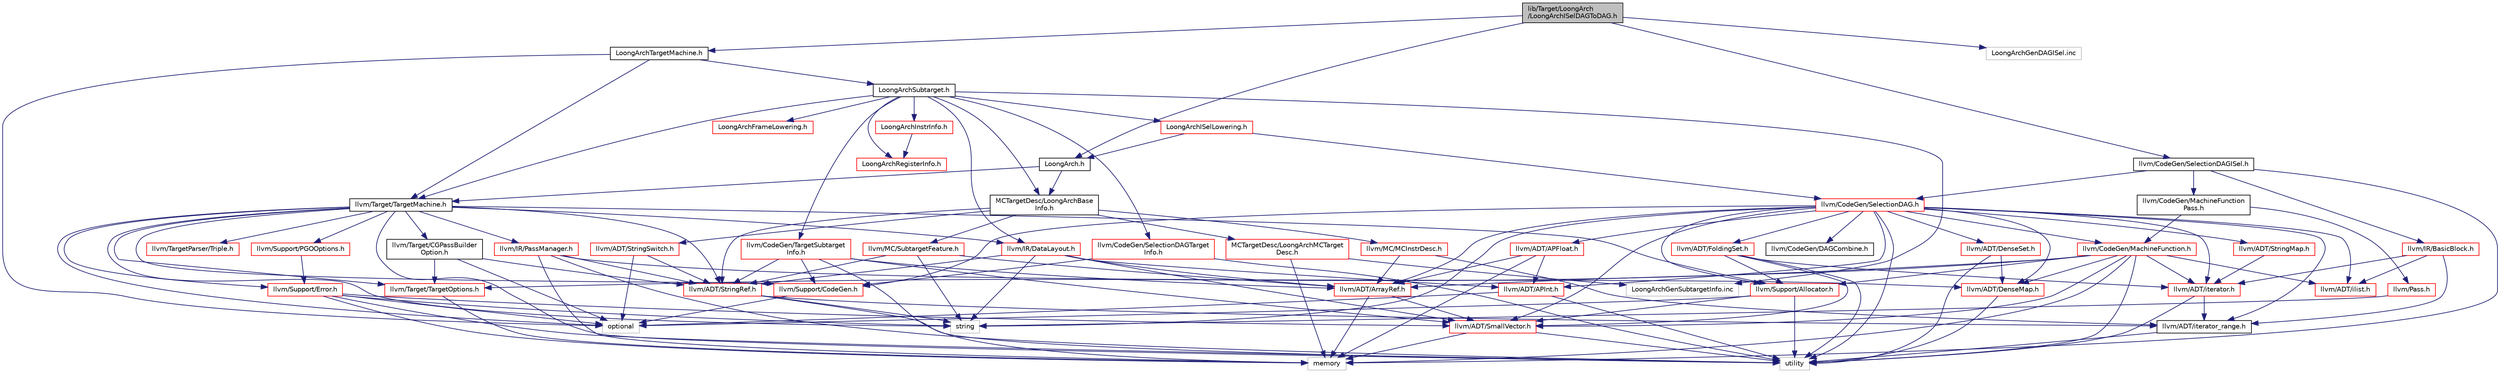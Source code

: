 digraph "lib/Target/LoongArch/LoongArchISelDAGToDAG.h"
{
 // LATEX_PDF_SIZE
  bgcolor="transparent";
  edge [fontname="Helvetica",fontsize="10",labelfontname="Helvetica",labelfontsize="10"];
  node [fontname="Helvetica",fontsize="10",shape=record];
  Node1 [label="lib/Target/LoongArch\l/LoongArchISelDAGToDAG.h",height=0.2,width=0.4,color="black", fillcolor="grey75", style="filled", fontcolor="black",tooltip=" "];
  Node1 -> Node2 [color="midnightblue",fontsize="10",style="solid",fontname="Helvetica"];
  Node2 [label="LoongArch.h",height=0.2,width=0.4,color="black",URL="$LoongArch_8h.html",tooltip=" "];
  Node2 -> Node3 [color="midnightblue",fontsize="10",style="solid",fontname="Helvetica"];
  Node3 [label="MCTargetDesc/LoongArchBase\lInfo.h",height=0.2,width=0.4,color="black",URL="$LoongArchBaseInfo_8h.html",tooltip=" "];
  Node3 -> Node4 [color="midnightblue",fontsize="10",style="solid",fontname="Helvetica"];
  Node4 [label="MCTargetDesc/LoongArchMCTarget\lDesc.h",height=0.2,width=0.4,color="red",URL="$LoongArchMCTargetDesc_8h.html",tooltip=" "];
  Node4 -> Node37 [color="midnightblue",fontsize="10",style="solid",fontname="Helvetica"];
  Node37 [label="memory",height=0.2,width=0.4,color="grey75",tooltip=" "];
  Node4 -> Node51 [color="midnightblue",fontsize="10",style="solid",fontname="Helvetica"];
  Node51 [label="LoongArchGenSubtargetInfo.inc",height=0.2,width=0.4,color="grey75",tooltip=" "];
  Node3 -> Node52 [color="midnightblue",fontsize="10",style="solid",fontname="Helvetica"];
  Node52 [label="llvm/ADT/StringRef.h",height=0.2,width=0.4,color="red",URL="$StringRef_8h.html",tooltip=" "];
  Node52 -> Node44 [color="midnightblue",fontsize="10",style="solid",fontname="Helvetica"];
  Node44 [label="llvm/ADT/iterator_range.h",height=0.2,width=0.4,color="black",URL="$iterator__range_8h.html",tooltip=" "];
  Node44 -> Node26 [color="midnightblue",fontsize="10",style="solid",fontname="Helvetica"];
  Node26 [label="utility",height=0.2,width=0.4,color="grey75",tooltip=" "];
  Node52 -> Node30 [color="midnightblue",fontsize="10",style="solid",fontname="Helvetica"];
  Node30 [label="string",height=0.2,width=0.4,color="grey75",tooltip=" "];
  Node52 -> Node26 [color="midnightblue",fontsize="10",style="solid",fontname="Helvetica"];
  Node3 -> Node56 [color="midnightblue",fontsize="10",style="solid",fontname="Helvetica"];
  Node56 [label="llvm/ADT/StringSwitch.h",height=0.2,width=0.4,color="red",URL="$StringSwitch_8h.html",tooltip=" "];
  Node56 -> Node52 [color="midnightblue",fontsize="10",style="solid",fontname="Helvetica"];
  Node56 -> Node29 [color="midnightblue",fontsize="10",style="solid",fontname="Helvetica"];
  Node29 [label="optional",height=0.2,width=0.4,color="grey75",tooltip=" "];
  Node3 -> Node57 [color="midnightblue",fontsize="10",style="solid",fontname="Helvetica"];
  Node57 [label="llvm/MC/MCInstrDesc.h",height=0.2,width=0.4,color="red",URL="$MCInstrDesc_8h.html",tooltip=" "];
  Node57 -> Node6 [color="midnightblue",fontsize="10",style="solid",fontname="Helvetica"];
  Node6 [label="llvm/ADT/ArrayRef.h",height=0.2,width=0.4,color="red",URL="$ArrayRef_8h.html",tooltip=" "];
  Node6 -> Node32 [color="midnightblue",fontsize="10",style="solid",fontname="Helvetica"];
  Node32 [label="llvm/ADT/SmallVector.h",height=0.2,width=0.4,color="red",URL="$SmallVector_8h.html",tooltip=" "];
  Node32 -> Node37 [color="midnightblue",fontsize="10",style="solid",fontname="Helvetica"];
  Node32 -> Node26 [color="midnightblue",fontsize="10",style="solid",fontname="Helvetica"];
  Node6 -> Node37 [color="midnightblue",fontsize="10",style="solid",fontname="Helvetica"];
  Node57 -> Node44 [color="midnightblue",fontsize="10",style="solid",fontname="Helvetica"];
  Node3 -> Node59 [color="midnightblue",fontsize="10",style="solid",fontname="Helvetica"];
  Node59 [label="llvm/MC/SubtargetFeature.h",height=0.2,width=0.4,color="red",URL="$SubtargetFeature_8h.html",tooltip=" "];
  Node59 -> Node6 [color="midnightblue",fontsize="10",style="solid",fontname="Helvetica"];
  Node59 -> Node52 [color="midnightblue",fontsize="10",style="solid",fontname="Helvetica"];
  Node59 -> Node30 [color="midnightblue",fontsize="10",style="solid",fontname="Helvetica"];
  Node2 -> Node62 [color="midnightblue",fontsize="10",style="solid",fontname="Helvetica"];
  Node62 [label="llvm/Target/TargetMachine.h",height=0.2,width=0.4,color="black",URL="$Target_2TargetMachine_8h.html",tooltip=" "];
  Node62 -> Node52 [color="midnightblue",fontsize="10",style="solid",fontname="Helvetica"];
  Node62 -> Node63 [color="midnightblue",fontsize="10",style="solid",fontname="Helvetica"];
  Node63 [label="llvm/IR/DataLayout.h",height=0.2,width=0.4,color="red",URL="$DataLayout_8h.html",tooltip=" "];
  Node63 -> Node64 [color="midnightblue",fontsize="10",style="solid",fontname="Helvetica"];
  Node64 [label="llvm/ADT/APInt.h",height=0.2,width=0.4,color="red",URL="$APInt_8h.html",tooltip=" "];
  Node64 -> Node29 [color="midnightblue",fontsize="10",style="solid",fontname="Helvetica"];
  Node64 -> Node26 [color="midnightblue",fontsize="10",style="solid",fontname="Helvetica"];
  Node63 -> Node6 [color="midnightblue",fontsize="10",style="solid",fontname="Helvetica"];
  Node63 -> Node32 [color="midnightblue",fontsize="10",style="solid",fontname="Helvetica"];
  Node63 -> Node52 [color="midnightblue",fontsize="10",style="solid",fontname="Helvetica"];
  Node63 -> Node30 [color="midnightblue",fontsize="10",style="solid",fontname="Helvetica"];
  Node62 -> Node77 [color="midnightblue",fontsize="10",style="solid",fontname="Helvetica"];
  Node77 [label="llvm/IR/PassManager.h",height=0.2,width=0.4,color="red",URL="$PassManager_8h.html",tooltip=" "];
  Node77 -> Node78 [color="midnightblue",fontsize="10",style="solid",fontname="Helvetica"];
  Node78 [label="llvm/ADT/DenseMap.h",height=0.2,width=0.4,color="red",URL="$DenseMap_8h.html",tooltip=" "];
  Node78 -> Node26 [color="midnightblue",fontsize="10",style="solid",fontname="Helvetica"];
  Node77 -> Node52 [color="midnightblue",fontsize="10",style="solid",fontname="Helvetica"];
  Node77 -> Node37 [color="midnightblue",fontsize="10",style="solid",fontname="Helvetica"];
  Node77 -> Node26 [color="midnightblue",fontsize="10",style="solid",fontname="Helvetica"];
  Node62 -> Node153 [color="midnightblue",fontsize="10",style="solid",fontname="Helvetica"];
  Node153 [label="llvm/Support/Allocator.h",height=0.2,width=0.4,color="red",URL="$Allocator_8h.html",tooltip=" "];
  Node153 -> Node32 [color="midnightblue",fontsize="10",style="solid",fontname="Helvetica"];
  Node153 -> Node29 [color="midnightblue",fontsize="10",style="solid",fontname="Helvetica"];
  Node153 -> Node26 [color="midnightblue",fontsize="10",style="solid",fontname="Helvetica"];
  Node62 -> Node97 [color="midnightblue",fontsize="10",style="solid",fontname="Helvetica"];
  Node97 [label="llvm/Support/CodeGen.h",height=0.2,width=0.4,color="red",URL="$CodeGen_8h.html",tooltip=" "];
  Node97 -> Node29 [color="midnightblue",fontsize="10",style="solid",fontname="Helvetica"];
  Node62 -> Node143 [color="midnightblue",fontsize="10",style="solid",fontname="Helvetica"];
  Node143 [label="llvm/Support/Error.h",height=0.2,width=0.4,color="red",URL="$Support_2Error_8h.html",tooltip=" "];
  Node143 -> Node32 [color="midnightblue",fontsize="10",style="solid",fontname="Helvetica"];
  Node143 -> Node37 [color="midnightblue",fontsize="10",style="solid",fontname="Helvetica"];
  Node143 -> Node29 [color="midnightblue",fontsize="10",style="solid",fontname="Helvetica"];
  Node143 -> Node30 [color="midnightblue",fontsize="10",style="solid",fontname="Helvetica"];
  Node143 -> Node26 [color="midnightblue",fontsize="10",style="solid",fontname="Helvetica"];
  Node62 -> Node154 [color="midnightblue",fontsize="10",style="solid",fontname="Helvetica"];
  Node154 [label="llvm/Support/PGOOptions.h",height=0.2,width=0.4,color="red",URL="$PGOOptions_8h.html",tooltip=" "];
  Node154 -> Node143 [color="midnightblue",fontsize="10",style="solid",fontname="Helvetica"];
  Node62 -> Node157 [color="midnightblue",fontsize="10",style="solid",fontname="Helvetica"];
  Node157 [label="llvm/Target/CGPassBuilder\lOption.h",height=0.2,width=0.4,color="black",URL="$CGPassBuilderOption_8h.html",tooltip=" "];
  Node157 -> Node52 [color="midnightblue",fontsize="10",style="solid",fontname="Helvetica"];
  Node157 -> Node158 [color="midnightblue",fontsize="10",style="solid",fontname="Helvetica"];
  Node158 [label="llvm/Target/TargetOptions.h",height=0.2,width=0.4,color="red",URL="$TargetOptions_8h.html",tooltip=" "];
  Node158 -> Node37 [color="midnightblue",fontsize="10",style="solid",fontname="Helvetica"];
  Node157 -> Node29 [color="midnightblue",fontsize="10",style="solid",fontname="Helvetica"];
  Node62 -> Node158 [color="midnightblue",fontsize="10",style="solid",fontname="Helvetica"];
  Node62 -> Node160 [color="midnightblue",fontsize="10",style="solid",fontname="Helvetica"];
  Node160 [label="llvm/TargetParser/Triple.h",height=0.2,width=0.4,color="red",URL="$Triple_8h.html",tooltip=" "];
  Node62 -> Node29 [color="midnightblue",fontsize="10",style="solid",fontname="Helvetica"];
  Node62 -> Node30 [color="midnightblue",fontsize="10",style="solid",fontname="Helvetica"];
  Node62 -> Node26 [color="midnightblue",fontsize="10",style="solid",fontname="Helvetica"];
  Node1 -> Node162 [color="midnightblue",fontsize="10",style="solid",fontname="Helvetica"];
  Node162 [label="LoongArchTargetMachine.h",height=0.2,width=0.4,color="black",URL="$LoongArchTargetMachine_8h.html",tooltip=" "];
  Node162 -> Node163 [color="midnightblue",fontsize="10",style="solid",fontname="Helvetica"];
  Node163 [label="LoongArchSubtarget.h",height=0.2,width=0.4,color="black",URL="$LoongArchSubtarget_8h.html",tooltip=" "];
  Node163 -> Node164 [color="midnightblue",fontsize="10",style="solid",fontname="Helvetica"];
  Node164 [label="LoongArchFrameLowering.h",height=0.2,width=0.4,color="red",URL="$LoongArchFrameLowering_8h.html",tooltip=" "];
  Node163 -> Node204 [color="midnightblue",fontsize="10",style="solid",fontname="Helvetica"];
  Node204 [label="LoongArchISelLowering.h",height=0.2,width=0.4,color="red",URL="$LoongArchISelLowering_8h.html",tooltip=" "];
  Node204 -> Node2 [color="midnightblue",fontsize="10",style="solid",fontname="Helvetica"];
  Node204 -> Node208 [color="midnightblue",fontsize="10",style="solid",fontname="Helvetica"];
  Node208 [label="llvm/CodeGen/SelectionDAG.h",height=0.2,width=0.4,color="red",URL="$SelectionDAG_8h.html",tooltip=" "];
  Node208 -> Node209 [color="midnightblue",fontsize="10",style="solid",fontname="Helvetica"];
  Node209 [label="llvm/ADT/APFloat.h",height=0.2,width=0.4,color="red",URL="$APFloat_8h.html",tooltip=" "];
  Node209 -> Node64 [color="midnightblue",fontsize="10",style="solid",fontname="Helvetica"];
  Node209 -> Node6 [color="midnightblue",fontsize="10",style="solid",fontname="Helvetica"];
  Node209 -> Node37 [color="midnightblue",fontsize="10",style="solid",fontname="Helvetica"];
  Node208 -> Node64 [color="midnightblue",fontsize="10",style="solid",fontname="Helvetica"];
  Node208 -> Node6 [color="midnightblue",fontsize="10",style="solid",fontname="Helvetica"];
  Node208 -> Node78 [color="midnightblue",fontsize="10",style="solid",fontname="Helvetica"];
  Node208 -> Node88 [color="midnightblue",fontsize="10",style="solid",fontname="Helvetica"];
  Node88 [label="llvm/ADT/DenseSet.h",height=0.2,width=0.4,color="red",URL="$DenseSet_8h.html",tooltip=" "];
  Node88 -> Node78 [color="midnightblue",fontsize="10",style="solid",fontname="Helvetica"];
  Node88 -> Node26 [color="midnightblue",fontsize="10",style="solid",fontname="Helvetica"];
  Node208 -> Node210 [color="midnightblue",fontsize="10",style="solid",fontname="Helvetica"];
  Node210 [label="llvm/ADT/FoldingSet.h",height=0.2,width=0.4,color="red",URL="$FoldingSet_8h.html",tooltip=" "];
  Node210 -> Node32 [color="midnightblue",fontsize="10",style="solid",fontname="Helvetica"];
  Node210 -> Node43 [color="midnightblue",fontsize="10",style="solid",fontname="Helvetica"];
  Node43 [label="llvm/ADT/iterator.h",height=0.2,width=0.4,color="red",URL="$iterator_8h.html",tooltip=" "];
  Node43 -> Node44 [color="midnightblue",fontsize="10",style="solid",fontname="Helvetica"];
  Node43 -> Node26 [color="midnightblue",fontsize="10",style="solid",fontname="Helvetica"];
  Node210 -> Node153 [color="midnightblue",fontsize="10",style="solid",fontname="Helvetica"];
  Node210 -> Node26 [color="midnightblue",fontsize="10",style="solid",fontname="Helvetica"];
  Node208 -> Node32 [color="midnightblue",fontsize="10",style="solid",fontname="Helvetica"];
  Node208 -> Node130 [color="midnightblue",fontsize="10",style="solid",fontname="Helvetica"];
  Node130 [label="llvm/ADT/StringMap.h",height=0.2,width=0.4,color="red",URL="$ADT_2StringMap_8h.html",tooltip=" "];
  Node130 -> Node43 [color="midnightblue",fontsize="10",style="solid",fontname="Helvetica"];
  Node208 -> Node105 [color="midnightblue",fontsize="10",style="solid",fontname="Helvetica"];
  Node105 [label="llvm/ADT/ilist.h",height=0.2,width=0.4,color="red",URL="$ilist_8h.html",tooltip=" "];
  Node208 -> Node43 [color="midnightblue",fontsize="10",style="solid",fontname="Helvetica"];
  Node208 -> Node44 [color="midnightblue",fontsize="10",style="solid",fontname="Helvetica"];
  Node208 -> Node211 [color="midnightblue",fontsize="10",style="solid",fontname="Helvetica"];
  Node211 [label="llvm/CodeGen/DAGCombine.h",height=0.2,width=0.4,color="black",URL="$DAGCombine_8h.html",tooltip=" "];
  Node208 -> Node214 [color="midnightblue",fontsize="10",style="solid",fontname="Helvetica"];
  Node214 [label="llvm/CodeGen/MachineFunction.h",height=0.2,width=0.4,color="red",URL="$MachineFunction_8h.html",tooltip=" "];
  Node214 -> Node6 [color="midnightblue",fontsize="10",style="solid",fontname="Helvetica"];
  Node214 -> Node78 [color="midnightblue",fontsize="10",style="solid",fontname="Helvetica"];
  Node214 -> Node32 [color="midnightblue",fontsize="10",style="solid",fontname="Helvetica"];
  Node214 -> Node105 [color="midnightblue",fontsize="10",style="solid",fontname="Helvetica"];
  Node214 -> Node43 [color="midnightblue",fontsize="10",style="solid",fontname="Helvetica"];
  Node214 -> Node153 [color="midnightblue",fontsize="10",style="solid",fontname="Helvetica"];
  Node214 -> Node158 [color="midnightblue",fontsize="10",style="solid",fontname="Helvetica"];
  Node214 -> Node37 [color="midnightblue",fontsize="10",style="solid",fontname="Helvetica"];
  Node214 -> Node26 [color="midnightblue",fontsize="10",style="solid",fontname="Helvetica"];
  Node208 -> Node153 [color="midnightblue",fontsize="10",style="solid",fontname="Helvetica"];
  Node208 -> Node97 [color="midnightblue",fontsize="10",style="solid",fontname="Helvetica"];
  Node208 -> Node30 [color="midnightblue",fontsize="10",style="solid",fontname="Helvetica"];
  Node208 -> Node26 [color="midnightblue",fontsize="10",style="solid",fontname="Helvetica"];
  Node163 -> Node242 [color="midnightblue",fontsize="10",style="solid",fontname="Helvetica"];
  Node242 [label="LoongArchInstrInfo.h",height=0.2,width=0.4,color="red",URL="$LoongArchInstrInfo_8h.html",tooltip=" "];
  Node242 -> Node243 [color="midnightblue",fontsize="10",style="solid",fontname="Helvetica"];
  Node243 [label="LoongArchRegisterInfo.h",height=0.2,width=0.4,color="red",URL="$LoongArchRegisterInfo_8h.html",tooltip=" "];
  Node163 -> Node243 [color="midnightblue",fontsize="10",style="solid",fontname="Helvetica"];
  Node163 -> Node3 [color="midnightblue",fontsize="10",style="solid",fontname="Helvetica"];
  Node163 -> Node280 [color="midnightblue",fontsize="10",style="solid",fontname="Helvetica"];
  Node280 [label="llvm/CodeGen/SelectionDAGTarget\lInfo.h",height=0.2,width=0.4,color="red",URL="$SelectionDAGTargetInfo_8h.html",tooltip=" "];
  Node280 -> Node97 [color="midnightblue",fontsize="10",style="solid",fontname="Helvetica"];
  Node280 -> Node26 [color="midnightblue",fontsize="10",style="solid",fontname="Helvetica"];
  Node163 -> Node259 [color="midnightblue",fontsize="10",style="solid",fontname="Helvetica"];
  Node259 [label="llvm/CodeGen/TargetSubtarget\lInfo.h",height=0.2,width=0.4,color="red",URL="$TargetSubtargetInfo_8h.html",tooltip=" "];
  Node259 -> Node6 [color="midnightblue",fontsize="10",style="solid",fontname="Helvetica"];
  Node259 -> Node32 [color="midnightblue",fontsize="10",style="solid",fontname="Helvetica"];
  Node259 -> Node52 [color="midnightblue",fontsize="10",style="solid",fontname="Helvetica"];
  Node259 -> Node97 [color="midnightblue",fontsize="10",style="solid",fontname="Helvetica"];
  Node259 -> Node37 [color="midnightblue",fontsize="10",style="solid",fontname="Helvetica"];
  Node163 -> Node63 [color="midnightblue",fontsize="10",style="solid",fontname="Helvetica"];
  Node163 -> Node62 [color="midnightblue",fontsize="10",style="solid",fontname="Helvetica"];
  Node163 -> Node51 [color="midnightblue",fontsize="10",style="solid",fontname="Helvetica"];
  Node162 -> Node62 [color="midnightblue",fontsize="10",style="solid",fontname="Helvetica"];
  Node162 -> Node29 [color="midnightblue",fontsize="10",style="solid",fontname="Helvetica"];
  Node1 -> Node281 [color="midnightblue",fontsize="10",style="solid",fontname="Helvetica"];
  Node281 [label="llvm/CodeGen/SelectionDAGISel.h",height=0.2,width=0.4,color="black",URL="$SelectionDAGISel_8h.html",tooltip=" "];
  Node281 -> Node270 [color="midnightblue",fontsize="10",style="solid",fontname="Helvetica"];
  Node270 [label="llvm/CodeGen/MachineFunction\lPass.h",height=0.2,width=0.4,color="black",URL="$MachineFunctionPass_8h.html",tooltip=" "];
  Node270 -> Node214 [color="midnightblue",fontsize="10",style="solid",fontname="Helvetica"];
  Node270 -> Node271 [color="midnightblue",fontsize="10",style="solid",fontname="Helvetica"];
  Node271 [label="llvm/Pass.h",height=0.2,width=0.4,color="red",URL="$Pass_8h.html",tooltip=" "];
  Node271 -> Node30 [color="midnightblue",fontsize="10",style="solid",fontname="Helvetica"];
  Node281 -> Node208 [color="midnightblue",fontsize="10",style="solid",fontname="Helvetica"];
  Node281 -> Node104 [color="midnightblue",fontsize="10",style="solid",fontname="Helvetica"];
  Node104 [label="llvm/IR/BasicBlock.h",height=0.2,width=0.4,color="red",URL="$BasicBlock_8h.html",tooltip=" "];
  Node104 -> Node105 [color="midnightblue",fontsize="10",style="solid",fontname="Helvetica"];
  Node104 -> Node43 [color="midnightblue",fontsize="10",style="solid",fontname="Helvetica"];
  Node104 -> Node44 [color="midnightblue",fontsize="10",style="solid",fontname="Helvetica"];
  Node281 -> Node37 [color="midnightblue",fontsize="10",style="solid",fontname="Helvetica"];
  Node1 -> Node282 [color="midnightblue",fontsize="10",style="solid",fontname="Helvetica"];
  Node282 [label="LoongArchGenDAGISel.inc",height=0.2,width=0.4,color="grey75",tooltip=" "];
}
